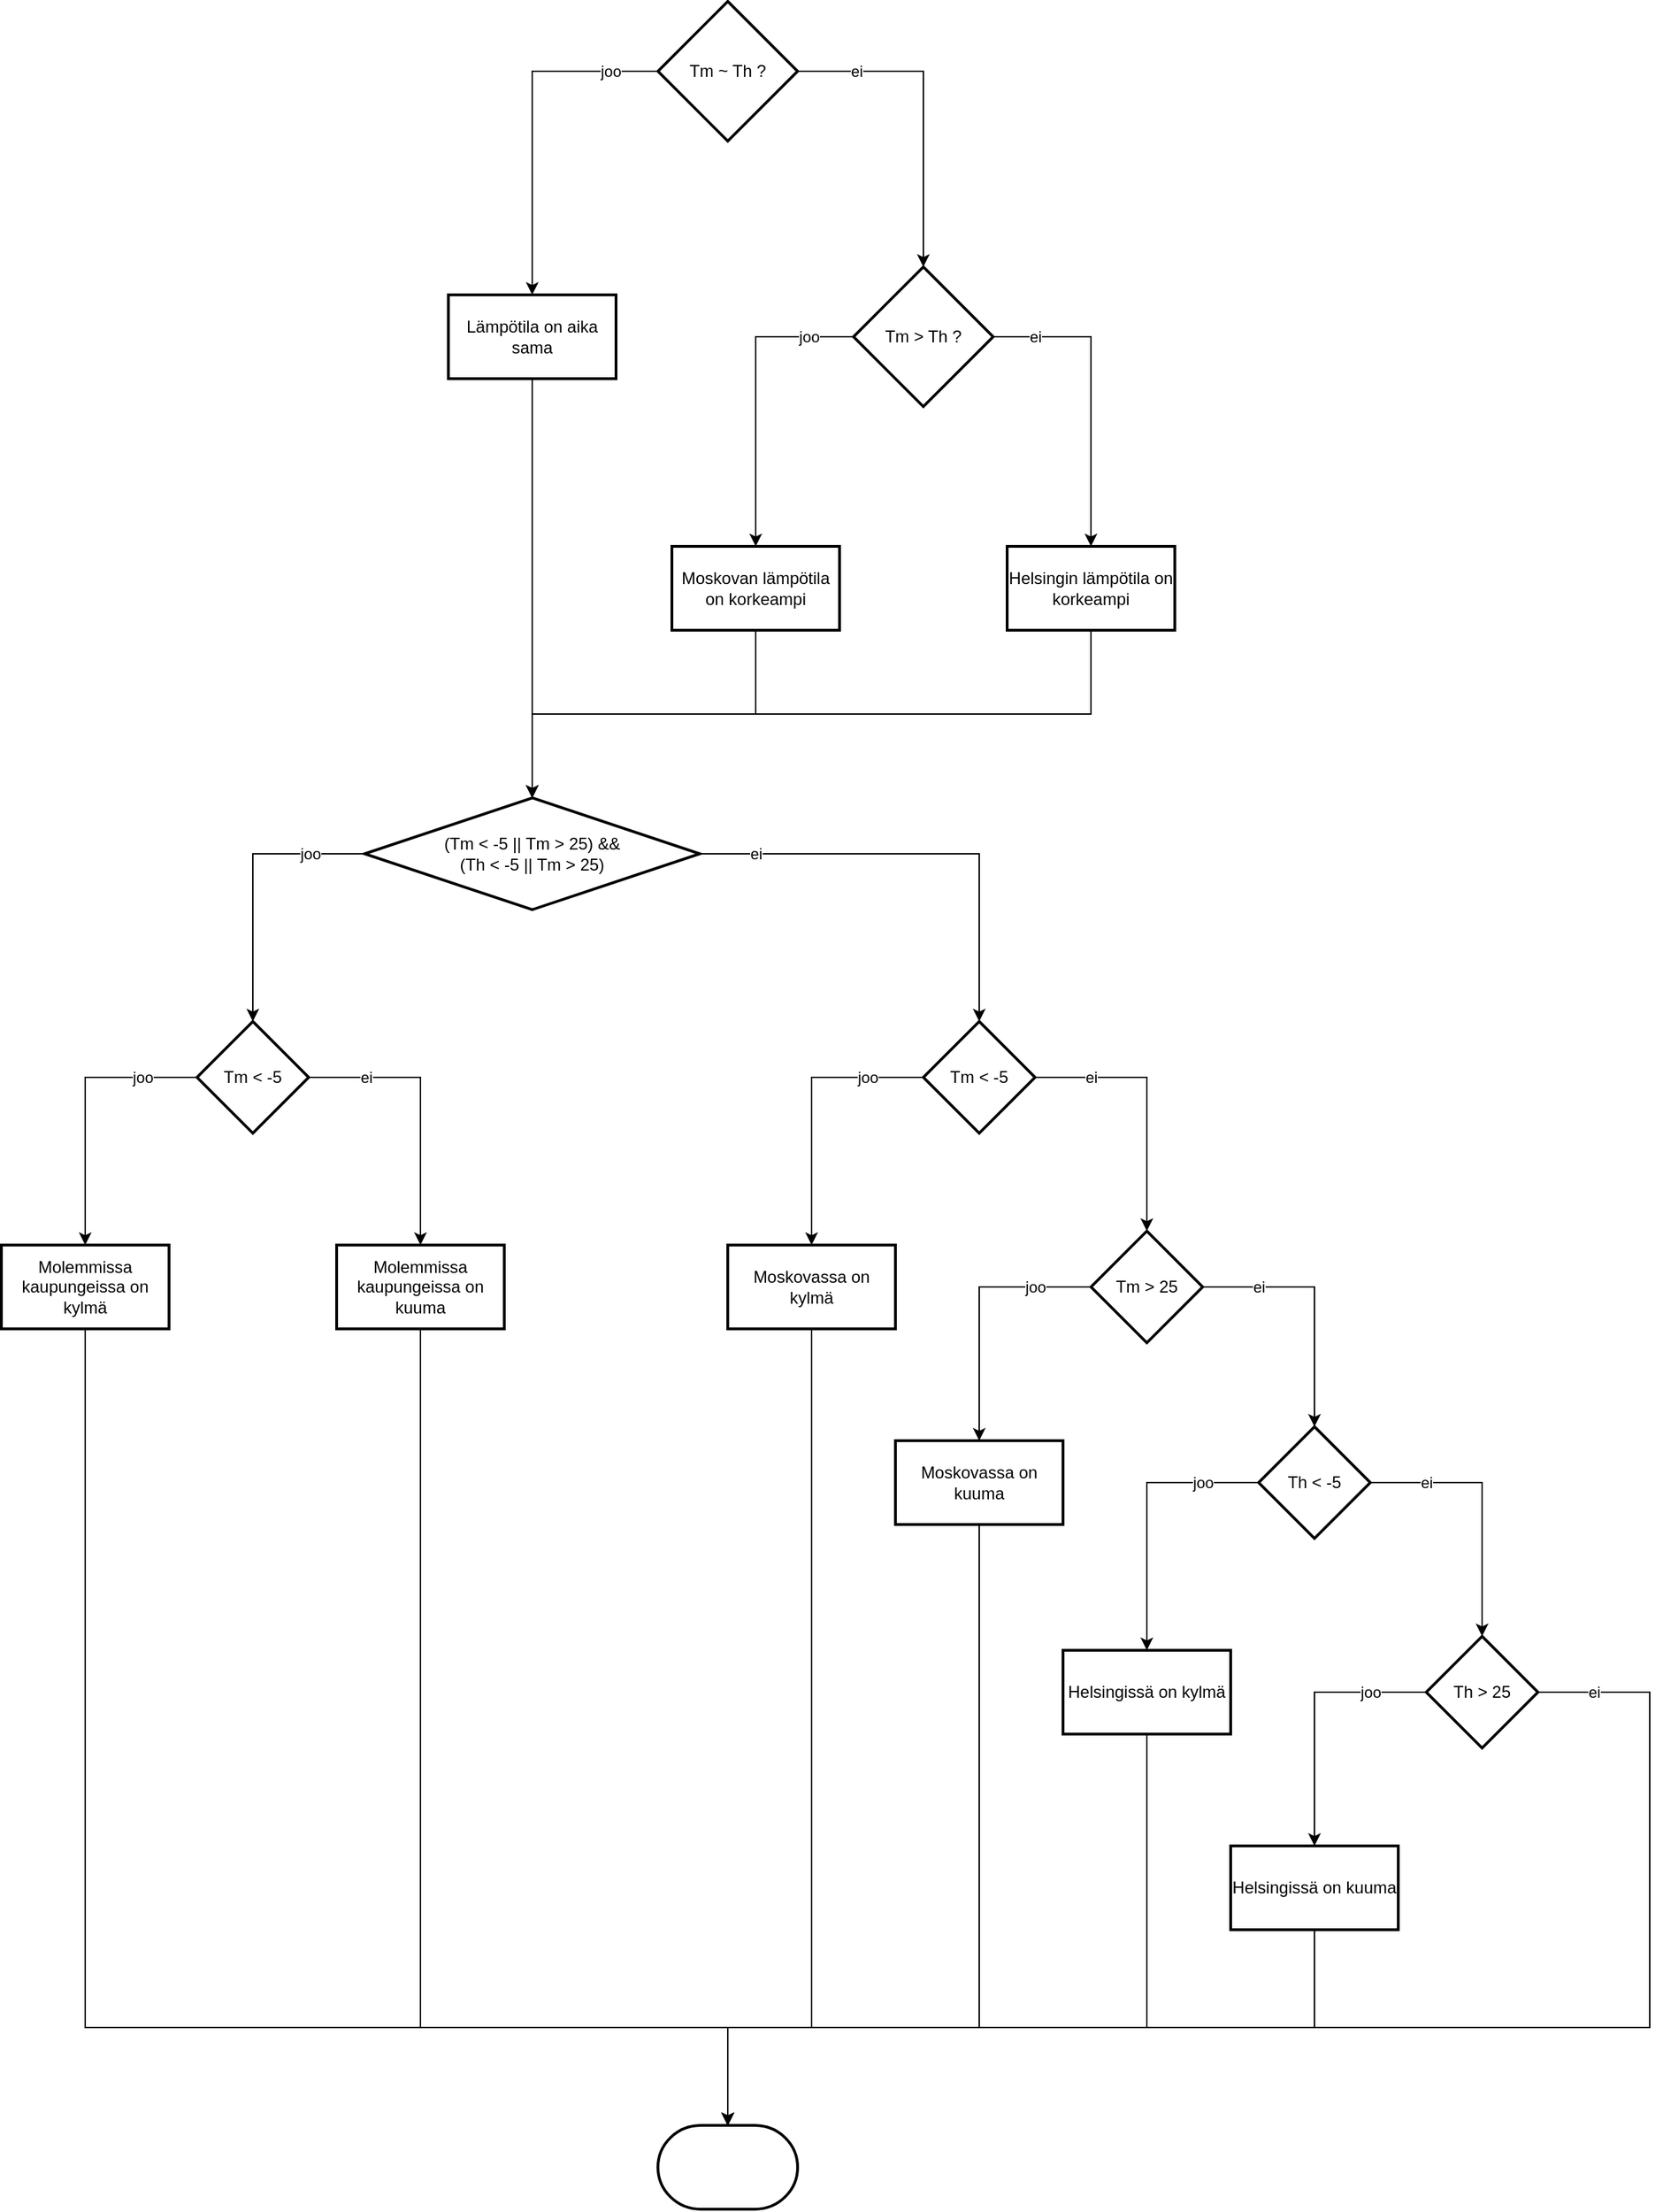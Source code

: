 <mxfile version="15.5.2" type="github">
  <diagram id="9cDd4OKJEi4jKfZs9pIb" name="Page-1">
    <mxGraphModel dx="1994" dy="1323" grid="1" gridSize="10" guides="1" tooltips="1" connect="1" arrows="1" fold="1" page="1" pageScale="1" pageWidth="827" pageHeight="1169" math="0" shadow="0">
      <root>
        <mxCell id="0" />
        <mxCell id="1" parent="0" />
        <mxCell id="cQy1IOrtCXBR7PdAH5L6-3" value="" style="edgeStyle=orthogonalEdgeStyle;rounded=0;orthogonalLoop=1;jettySize=auto;html=1;" edge="1" parent="1" source="cQy1IOrtCXBR7PdAH5L6-1" target="cQy1IOrtCXBR7PdAH5L6-2">
          <mxGeometry relative="1" as="geometry" />
        </mxCell>
        <mxCell id="cQy1IOrtCXBR7PdAH5L6-4" value="joo" style="edgeLabel;html=1;align=center;verticalAlign=middle;resizable=0;points=[];" vertex="1" connectable="0" parent="cQy1IOrtCXBR7PdAH5L6-3">
          <mxGeometry x="-0.24" y="1" relative="1" as="geometry">
            <mxPoint x="55" y="-5" as="offset" />
          </mxGeometry>
        </mxCell>
        <mxCell id="cQy1IOrtCXBR7PdAH5L6-6" value="" style="edgeStyle=orthogonalEdgeStyle;rounded=0;orthogonalLoop=1;jettySize=auto;html=1;" edge="1" parent="1" source="cQy1IOrtCXBR7PdAH5L6-1" target="cQy1IOrtCXBR7PdAH5L6-5">
          <mxGeometry relative="1" as="geometry" />
        </mxCell>
        <mxCell id="cQy1IOrtCXBR7PdAH5L6-7" value="ei" style="edgeLabel;html=1;align=center;verticalAlign=middle;resizable=0;points=[];" vertex="1" connectable="0" parent="cQy1IOrtCXBR7PdAH5L6-6">
          <mxGeometry x="-0.68" relative="1" as="geometry">
            <mxPoint x="5" as="offset" />
          </mxGeometry>
        </mxCell>
        <mxCell id="cQy1IOrtCXBR7PdAH5L6-1" value="Tm ~ Th ?" style="strokeWidth=2;html=1;shape=mxgraph.flowchart.decision;whiteSpace=wrap;" vertex="1" parent="1">
          <mxGeometry x="330" y="70" width="100" height="100" as="geometry" />
        </mxCell>
        <mxCell id="cQy1IOrtCXBR7PdAH5L6-15" value="" style="edgeStyle=orthogonalEdgeStyle;rounded=0;orthogonalLoop=1;jettySize=auto;html=1;" edge="1" parent="1" source="cQy1IOrtCXBR7PdAH5L6-2" target="cQy1IOrtCXBR7PdAH5L6-14">
          <mxGeometry relative="1" as="geometry" />
        </mxCell>
        <mxCell id="cQy1IOrtCXBR7PdAH5L6-2" value="Lämpötila on aika sama" style="whiteSpace=wrap;html=1;strokeWidth=2;" vertex="1" parent="1">
          <mxGeometry x="180" y="280" width="120" height="60" as="geometry" />
        </mxCell>
        <mxCell id="cQy1IOrtCXBR7PdAH5L6-9" value="" style="edgeStyle=orthogonalEdgeStyle;rounded=0;orthogonalLoop=1;jettySize=auto;html=1;" edge="1" parent="1" source="cQy1IOrtCXBR7PdAH5L6-5" target="cQy1IOrtCXBR7PdAH5L6-8">
          <mxGeometry relative="1" as="geometry" />
        </mxCell>
        <mxCell id="cQy1IOrtCXBR7PdAH5L6-10" value="joo" style="edgeLabel;html=1;align=center;verticalAlign=middle;resizable=0;points=[];" vertex="1" connectable="0" parent="cQy1IOrtCXBR7PdAH5L6-9">
          <mxGeometry x="-0.72" y="1" relative="1" as="geometry">
            <mxPoint x="-1" y="-1" as="offset" />
          </mxGeometry>
        </mxCell>
        <mxCell id="cQy1IOrtCXBR7PdAH5L6-12" value="" style="edgeStyle=orthogonalEdgeStyle;rounded=0;orthogonalLoop=1;jettySize=auto;html=1;" edge="1" parent="1" source="cQy1IOrtCXBR7PdAH5L6-5" target="cQy1IOrtCXBR7PdAH5L6-11">
          <mxGeometry relative="1" as="geometry" />
        </mxCell>
        <mxCell id="cQy1IOrtCXBR7PdAH5L6-13" value="ei" style="edgeLabel;html=1;align=center;verticalAlign=middle;resizable=0;points=[];" vertex="1" connectable="0" parent="cQy1IOrtCXBR7PdAH5L6-12">
          <mxGeometry x="-0.671" y="-1" relative="1" as="geometry">
            <mxPoint x="-6" y="-1" as="offset" />
          </mxGeometry>
        </mxCell>
        <mxCell id="cQy1IOrtCXBR7PdAH5L6-5" value="Tm &amp;gt; Th ?" style="strokeWidth=2;html=1;shape=mxgraph.flowchart.decision;whiteSpace=wrap;" vertex="1" parent="1">
          <mxGeometry x="470" y="260" width="100" height="100" as="geometry" />
        </mxCell>
        <mxCell id="cQy1IOrtCXBR7PdAH5L6-16" style="edgeStyle=orthogonalEdgeStyle;rounded=0;orthogonalLoop=1;jettySize=auto;html=1;entryX=0.5;entryY=0;entryDx=0;entryDy=0;" edge="1" parent="1" source="cQy1IOrtCXBR7PdAH5L6-8" target="cQy1IOrtCXBR7PdAH5L6-14">
          <mxGeometry relative="1" as="geometry">
            <Array as="points">
              <mxPoint x="400" y="580" />
              <mxPoint x="240" y="580" />
            </Array>
          </mxGeometry>
        </mxCell>
        <mxCell id="cQy1IOrtCXBR7PdAH5L6-8" value="Moskovan lämpötila on korkeampi" style="whiteSpace=wrap;html=1;strokeWidth=2;" vertex="1" parent="1">
          <mxGeometry x="340" y="460" width="120" height="60" as="geometry" />
        </mxCell>
        <mxCell id="cQy1IOrtCXBR7PdAH5L6-17" style="edgeStyle=orthogonalEdgeStyle;rounded=0;orthogonalLoop=1;jettySize=auto;html=1;entryX=0.5;entryY=0;entryDx=0;entryDy=0;exitX=0.5;exitY=1;exitDx=0;exitDy=0;" edge="1" parent="1" source="cQy1IOrtCXBR7PdAH5L6-11" target="cQy1IOrtCXBR7PdAH5L6-14">
          <mxGeometry relative="1" as="geometry">
            <Array as="points">
              <mxPoint x="640" y="580" />
              <mxPoint x="240" y="580" />
            </Array>
          </mxGeometry>
        </mxCell>
        <mxCell id="cQy1IOrtCXBR7PdAH5L6-11" value="Helsingin lämpötila on korkeampi" style="whiteSpace=wrap;html=1;strokeWidth=2;" vertex="1" parent="1">
          <mxGeometry x="580" y="460" width="120" height="60" as="geometry" />
        </mxCell>
        <mxCell id="cQy1IOrtCXBR7PdAH5L6-19" value="" style="edgeStyle=orthogonalEdgeStyle;rounded=0;orthogonalLoop=1;jettySize=auto;html=1;" edge="1" parent="1" source="cQy1IOrtCXBR7PdAH5L6-14" target="cQy1IOrtCXBR7PdAH5L6-18">
          <mxGeometry relative="1" as="geometry" />
        </mxCell>
        <mxCell id="cQy1IOrtCXBR7PdAH5L6-20" value="joo" style="edgeLabel;html=1;align=center;verticalAlign=middle;resizable=0;points=[];" vertex="1" connectable="0" parent="cQy1IOrtCXBR7PdAH5L6-19">
          <mxGeometry x="-0.793" y="1" relative="1" as="geometry">
            <mxPoint x="-19" y="-1" as="offset" />
          </mxGeometry>
        </mxCell>
        <mxCell id="cQy1IOrtCXBR7PdAH5L6-28" value="" style="edgeStyle=orthogonalEdgeStyle;rounded=0;orthogonalLoop=1;jettySize=auto;html=1;" edge="1" parent="1" source="cQy1IOrtCXBR7PdAH5L6-14" target="cQy1IOrtCXBR7PdAH5L6-27">
          <mxGeometry relative="1" as="geometry" />
        </mxCell>
        <mxCell id="cQy1IOrtCXBR7PdAH5L6-29" value="ei" style="edgeLabel;html=1;align=center;verticalAlign=middle;resizable=0;points=[];" vertex="1" connectable="0" parent="cQy1IOrtCXBR7PdAH5L6-28">
          <mxGeometry x="-0.175" relative="1" as="geometry">
            <mxPoint x="-92" as="offset" />
          </mxGeometry>
        </mxCell>
        <mxCell id="cQy1IOrtCXBR7PdAH5L6-14" value="(Tm &amp;lt; -5 || Tm &amp;gt; 25) &amp;amp;&amp;amp;&lt;br&gt;(Th &amp;lt; -5 || Tm &amp;gt; 25)" style="rhombus;whiteSpace=wrap;html=1;strokeWidth=2;" vertex="1" parent="1">
          <mxGeometry x="120" y="640" width="240" height="80" as="geometry" />
        </mxCell>
        <mxCell id="cQy1IOrtCXBR7PdAH5L6-22" value="" style="edgeStyle=orthogonalEdgeStyle;rounded=0;orthogonalLoop=1;jettySize=auto;html=1;" edge="1" parent="1" source="cQy1IOrtCXBR7PdAH5L6-18" target="cQy1IOrtCXBR7PdAH5L6-21">
          <mxGeometry relative="1" as="geometry" />
        </mxCell>
        <mxCell id="cQy1IOrtCXBR7PdAH5L6-23" value="joo" style="edgeLabel;html=1;align=center;verticalAlign=middle;resizable=0;points=[];" vertex="1" connectable="0" parent="cQy1IOrtCXBR7PdAH5L6-22">
          <mxGeometry x="-0.274" relative="1" as="geometry">
            <mxPoint x="33" as="offset" />
          </mxGeometry>
        </mxCell>
        <mxCell id="cQy1IOrtCXBR7PdAH5L6-25" value="" style="edgeStyle=orthogonalEdgeStyle;rounded=0;orthogonalLoop=1;jettySize=auto;html=1;" edge="1" parent="1" source="cQy1IOrtCXBR7PdAH5L6-18" target="cQy1IOrtCXBR7PdAH5L6-24">
          <mxGeometry relative="1" as="geometry" />
        </mxCell>
        <mxCell id="cQy1IOrtCXBR7PdAH5L6-26" value="ei" style="edgeLabel;html=1;align=center;verticalAlign=middle;resizable=0;points=[];" vertex="1" connectable="0" parent="cQy1IOrtCXBR7PdAH5L6-25">
          <mxGeometry x="-0.797" relative="1" as="geometry">
            <mxPoint x="20" as="offset" />
          </mxGeometry>
        </mxCell>
        <mxCell id="cQy1IOrtCXBR7PdAH5L6-18" value="Tm &amp;lt; -5" style="rhombus;whiteSpace=wrap;html=1;strokeWidth=2;" vertex="1" parent="1">
          <mxGeometry y="800" width="80" height="80" as="geometry" />
        </mxCell>
        <mxCell id="cQy1IOrtCXBR7PdAH5L6-52" style="edgeStyle=orthogonalEdgeStyle;rounded=0;orthogonalLoop=1;jettySize=auto;html=1;entryX=0.5;entryY=0;entryDx=0;entryDy=0;entryPerimeter=0;" edge="1" parent="1" source="cQy1IOrtCXBR7PdAH5L6-21" target="cQy1IOrtCXBR7PdAH5L6-51">
          <mxGeometry relative="1" as="geometry">
            <Array as="points">
              <mxPoint x="-80" y="1520" />
              <mxPoint x="380" y="1520" />
            </Array>
          </mxGeometry>
        </mxCell>
        <mxCell id="cQy1IOrtCXBR7PdAH5L6-21" value="Molemmissa kaupungeissa on kylmä" style="whiteSpace=wrap;html=1;strokeWidth=2;" vertex="1" parent="1">
          <mxGeometry x="-140" y="960" width="120" height="60" as="geometry" />
        </mxCell>
        <mxCell id="cQy1IOrtCXBR7PdAH5L6-53" style="edgeStyle=orthogonalEdgeStyle;rounded=0;orthogonalLoop=1;jettySize=auto;html=1;entryX=0.5;entryY=0;entryDx=0;entryDy=0;entryPerimeter=0;" edge="1" parent="1" source="cQy1IOrtCXBR7PdAH5L6-24" target="cQy1IOrtCXBR7PdAH5L6-51">
          <mxGeometry relative="1" as="geometry">
            <mxPoint x="380" y="1520" as="targetPoint" />
            <Array as="points">
              <mxPoint x="160" y="1520" />
              <mxPoint x="380" y="1520" />
            </Array>
          </mxGeometry>
        </mxCell>
        <mxCell id="cQy1IOrtCXBR7PdAH5L6-24" value="Molemmissa kaupungeissa on kuuma" style="whiteSpace=wrap;html=1;strokeWidth=2;" vertex="1" parent="1">
          <mxGeometry x="100" y="960" width="120" height="60" as="geometry" />
        </mxCell>
        <mxCell id="cQy1IOrtCXBR7PdAH5L6-31" value="" style="edgeStyle=orthogonalEdgeStyle;rounded=0;orthogonalLoop=1;jettySize=auto;html=1;" edge="1" parent="1" source="cQy1IOrtCXBR7PdAH5L6-27" target="cQy1IOrtCXBR7PdAH5L6-30">
          <mxGeometry relative="1" as="geometry" />
        </mxCell>
        <mxCell id="cQy1IOrtCXBR7PdAH5L6-32" value="joo" style="edgeLabel;html=1;align=center;verticalAlign=middle;resizable=0;points=[];" vertex="1" connectable="0" parent="cQy1IOrtCXBR7PdAH5L6-31">
          <mxGeometry x="-0.75" y="2" relative="1" as="geometry">
            <mxPoint x="-15" y="-2" as="offset" />
          </mxGeometry>
        </mxCell>
        <mxCell id="cQy1IOrtCXBR7PdAH5L6-34" value="" style="edgeStyle=orthogonalEdgeStyle;rounded=0;orthogonalLoop=1;jettySize=auto;html=1;" edge="1" parent="1" source="cQy1IOrtCXBR7PdAH5L6-27" target="cQy1IOrtCXBR7PdAH5L6-33">
          <mxGeometry relative="1" as="geometry" />
        </mxCell>
        <mxCell id="cQy1IOrtCXBR7PdAH5L6-35" value="ei" style="edgeLabel;html=1;align=center;verticalAlign=middle;resizable=0;points=[];" vertex="1" connectable="0" parent="cQy1IOrtCXBR7PdAH5L6-34">
          <mxGeometry x="-0.81" y="-1" relative="1" as="geometry">
            <mxPoint x="22" y="-1" as="offset" />
          </mxGeometry>
        </mxCell>
        <mxCell id="cQy1IOrtCXBR7PdAH5L6-27" value="Tm &amp;lt; -5" style="rhombus;whiteSpace=wrap;html=1;strokeWidth=2;" vertex="1" parent="1">
          <mxGeometry x="520" y="800" width="80" height="80" as="geometry" />
        </mxCell>
        <mxCell id="cQy1IOrtCXBR7PdAH5L6-54" style="edgeStyle=orthogonalEdgeStyle;rounded=0;orthogonalLoop=1;jettySize=auto;html=1;entryX=0.5;entryY=0;entryDx=0;entryDy=0;entryPerimeter=0;" edge="1" parent="1" source="cQy1IOrtCXBR7PdAH5L6-30" target="cQy1IOrtCXBR7PdAH5L6-51">
          <mxGeometry relative="1" as="geometry">
            <Array as="points">
              <mxPoint x="440" y="1520" />
              <mxPoint x="380" y="1520" />
            </Array>
          </mxGeometry>
        </mxCell>
        <mxCell id="cQy1IOrtCXBR7PdAH5L6-30" value="Moskovassa on kylmä" style="whiteSpace=wrap;html=1;strokeWidth=2;" vertex="1" parent="1">
          <mxGeometry x="380" y="960" width="120" height="60" as="geometry" />
        </mxCell>
        <mxCell id="cQy1IOrtCXBR7PdAH5L6-37" value="" style="edgeStyle=orthogonalEdgeStyle;rounded=0;orthogonalLoop=1;jettySize=auto;html=1;" edge="1" parent="1" source="cQy1IOrtCXBR7PdAH5L6-33" target="cQy1IOrtCXBR7PdAH5L6-36">
          <mxGeometry relative="1" as="geometry" />
        </mxCell>
        <mxCell id="cQy1IOrtCXBR7PdAH5L6-38" value="joo" style="edgeLabel;html=1;align=center;verticalAlign=middle;resizable=0;points=[];" vertex="1" connectable="0" parent="cQy1IOrtCXBR7PdAH5L6-37">
          <mxGeometry x="-0.716" y="2" relative="1" as="geometry">
            <mxPoint x="-13" y="-2" as="offset" />
          </mxGeometry>
        </mxCell>
        <mxCell id="cQy1IOrtCXBR7PdAH5L6-49" style="edgeStyle=orthogonalEdgeStyle;rounded=0;orthogonalLoop=1;jettySize=auto;html=1;entryX=0.5;entryY=0;entryDx=0;entryDy=0;" edge="1" parent="1" source="cQy1IOrtCXBR7PdAH5L6-33" target="cQy1IOrtCXBR7PdAH5L6-43">
          <mxGeometry relative="1" as="geometry" />
        </mxCell>
        <mxCell id="cQy1IOrtCXBR7PdAH5L6-50" value="ei" style="edgeLabel;html=1;align=center;verticalAlign=middle;resizable=0;points=[];" vertex="1" connectable="0" parent="cQy1IOrtCXBR7PdAH5L6-49">
          <mxGeometry x="-0.789" y="2" relative="1" as="geometry">
            <mxPoint x="21" y="2" as="offset" />
          </mxGeometry>
        </mxCell>
        <mxCell id="cQy1IOrtCXBR7PdAH5L6-33" value="Tm &amp;gt; 25" style="rhombus;whiteSpace=wrap;html=1;strokeWidth=2;" vertex="1" parent="1">
          <mxGeometry x="640" y="950" width="80" height="80" as="geometry" />
        </mxCell>
        <mxCell id="cQy1IOrtCXBR7PdAH5L6-55" style="edgeStyle=orthogonalEdgeStyle;rounded=0;orthogonalLoop=1;jettySize=auto;html=1;entryX=0.5;entryY=0;entryDx=0;entryDy=0;entryPerimeter=0;" edge="1" parent="1" source="cQy1IOrtCXBR7PdAH5L6-36" target="cQy1IOrtCXBR7PdAH5L6-51">
          <mxGeometry relative="1" as="geometry">
            <Array as="points">
              <mxPoint x="560" y="1520" />
              <mxPoint x="380" y="1520" />
            </Array>
          </mxGeometry>
        </mxCell>
        <mxCell id="cQy1IOrtCXBR7PdAH5L6-36" value="Moskovassa on kuuma" style="whiteSpace=wrap;html=1;strokeWidth=2;" vertex="1" parent="1">
          <mxGeometry x="500" y="1100" width="120" height="60" as="geometry" />
        </mxCell>
        <mxCell id="cQy1IOrtCXBR7PdAH5L6-39" value="" style="edgeStyle=orthogonalEdgeStyle;rounded=0;orthogonalLoop=1;jettySize=auto;html=1;" edge="1" parent="1" source="cQy1IOrtCXBR7PdAH5L6-43" target="cQy1IOrtCXBR7PdAH5L6-44">
          <mxGeometry relative="1" as="geometry" />
        </mxCell>
        <mxCell id="cQy1IOrtCXBR7PdAH5L6-40" value="joo" style="edgeLabel;html=1;align=center;verticalAlign=middle;resizable=0;points=[];" vertex="1" connectable="0" parent="cQy1IOrtCXBR7PdAH5L6-39">
          <mxGeometry x="-0.75" y="2" relative="1" as="geometry">
            <mxPoint x="-15" y="-2" as="offset" />
          </mxGeometry>
        </mxCell>
        <mxCell id="cQy1IOrtCXBR7PdAH5L6-41" value="" style="edgeStyle=orthogonalEdgeStyle;rounded=0;orthogonalLoop=1;jettySize=auto;html=1;" edge="1" parent="1" source="cQy1IOrtCXBR7PdAH5L6-43" target="cQy1IOrtCXBR7PdAH5L6-47">
          <mxGeometry relative="1" as="geometry" />
        </mxCell>
        <mxCell id="cQy1IOrtCXBR7PdAH5L6-42" value="ei" style="edgeLabel;html=1;align=center;verticalAlign=middle;resizable=0;points=[];" vertex="1" connectable="0" parent="cQy1IOrtCXBR7PdAH5L6-41">
          <mxGeometry x="-0.81" y="-1" relative="1" as="geometry">
            <mxPoint x="22" y="-1" as="offset" />
          </mxGeometry>
        </mxCell>
        <mxCell id="cQy1IOrtCXBR7PdAH5L6-43" value="Th &amp;lt; -5" style="rhombus;whiteSpace=wrap;html=1;strokeWidth=2;" vertex="1" parent="1">
          <mxGeometry x="760" y="1090" width="80" height="80" as="geometry" />
        </mxCell>
        <mxCell id="cQy1IOrtCXBR7PdAH5L6-56" style="edgeStyle=orthogonalEdgeStyle;rounded=0;orthogonalLoop=1;jettySize=auto;html=1;entryX=0.5;entryY=0;entryDx=0;entryDy=0;entryPerimeter=0;" edge="1" parent="1" source="cQy1IOrtCXBR7PdAH5L6-44" target="cQy1IOrtCXBR7PdAH5L6-51">
          <mxGeometry relative="1" as="geometry">
            <Array as="points">
              <mxPoint x="680" y="1520" />
              <mxPoint x="380" y="1520" />
            </Array>
          </mxGeometry>
        </mxCell>
        <mxCell id="cQy1IOrtCXBR7PdAH5L6-44" value="Helsingissä on kylmä" style="whiteSpace=wrap;html=1;strokeWidth=2;" vertex="1" parent="1">
          <mxGeometry x="620" y="1250" width="120" height="60" as="geometry" />
        </mxCell>
        <mxCell id="cQy1IOrtCXBR7PdAH5L6-45" value="" style="edgeStyle=orthogonalEdgeStyle;rounded=0;orthogonalLoop=1;jettySize=auto;html=1;" edge="1" parent="1" source="cQy1IOrtCXBR7PdAH5L6-47" target="cQy1IOrtCXBR7PdAH5L6-48">
          <mxGeometry relative="1" as="geometry" />
        </mxCell>
        <mxCell id="cQy1IOrtCXBR7PdAH5L6-46" value="joo" style="edgeLabel;html=1;align=center;verticalAlign=middle;resizable=0;points=[];" vertex="1" connectable="0" parent="cQy1IOrtCXBR7PdAH5L6-45">
          <mxGeometry x="-0.716" y="2" relative="1" as="geometry">
            <mxPoint x="-13" y="-2" as="offset" />
          </mxGeometry>
        </mxCell>
        <mxCell id="cQy1IOrtCXBR7PdAH5L6-58" style="edgeStyle=orthogonalEdgeStyle;rounded=0;orthogonalLoop=1;jettySize=auto;html=1;entryX=0.5;entryY=0;entryDx=0;entryDy=0;entryPerimeter=0;" edge="1" parent="1" source="cQy1IOrtCXBR7PdAH5L6-47" target="cQy1IOrtCXBR7PdAH5L6-51">
          <mxGeometry relative="1" as="geometry">
            <Array as="points">
              <mxPoint x="1040" y="1280" />
              <mxPoint x="1040" y="1520" />
              <mxPoint x="380" y="1520" />
            </Array>
          </mxGeometry>
        </mxCell>
        <mxCell id="cQy1IOrtCXBR7PdAH5L6-59" value="ei" style="edgeLabel;html=1;align=center;verticalAlign=middle;resizable=0;points=[];" vertex="1" connectable="0" parent="cQy1IOrtCXBR7PdAH5L6-58">
          <mxGeometry x="-0.964" y="-2" relative="1" as="geometry">
            <mxPoint x="21" y="-2" as="offset" />
          </mxGeometry>
        </mxCell>
        <mxCell id="cQy1IOrtCXBR7PdAH5L6-47" value="Th &amp;gt; 25" style="rhombus;whiteSpace=wrap;html=1;strokeWidth=2;" vertex="1" parent="1">
          <mxGeometry x="880" y="1240" width="80" height="80" as="geometry" />
        </mxCell>
        <mxCell id="cQy1IOrtCXBR7PdAH5L6-57" style="edgeStyle=orthogonalEdgeStyle;rounded=0;orthogonalLoop=1;jettySize=auto;html=1;entryX=0.5;entryY=0;entryDx=0;entryDy=0;entryPerimeter=0;" edge="1" parent="1" source="cQy1IOrtCXBR7PdAH5L6-48" target="cQy1IOrtCXBR7PdAH5L6-51">
          <mxGeometry relative="1" as="geometry">
            <Array as="points">
              <mxPoint x="800" y="1520" />
              <mxPoint x="380" y="1520" />
            </Array>
          </mxGeometry>
        </mxCell>
        <mxCell id="cQy1IOrtCXBR7PdAH5L6-48" value="Helsingissä&amp;nbsp;on kuuma" style="whiteSpace=wrap;html=1;strokeWidth=2;" vertex="1" parent="1">
          <mxGeometry x="740" y="1390" width="120" height="60" as="geometry" />
        </mxCell>
        <mxCell id="cQy1IOrtCXBR7PdAH5L6-51" value="" style="strokeWidth=2;html=1;shape=mxgraph.flowchart.terminator;whiteSpace=wrap;" vertex="1" parent="1">
          <mxGeometry x="330" y="1590" width="100" height="60" as="geometry" />
        </mxCell>
      </root>
    </mxGraphModel>
  </diagram>
</mxfile>
